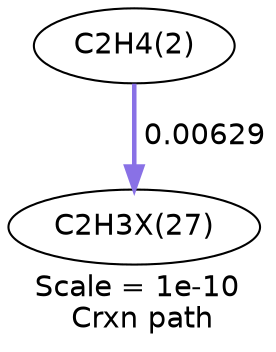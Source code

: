 digraph reaction_paths {
center=1;
s5 -> s21[fontname="Helvetica", style="setlinewidth(2.17)", arrowsize=1.09, color="0.7, 0.506, 0.9"
, label=" 0.00629"];
s5 [ fontname="Helvetica", label="C2H4(2)"];
s21 [ fontname="Helvetica", label="C2H3X(27)"];
 label = "Scale = 1e-10\l Crxn path";
 fontname = "Helvetica";
}
